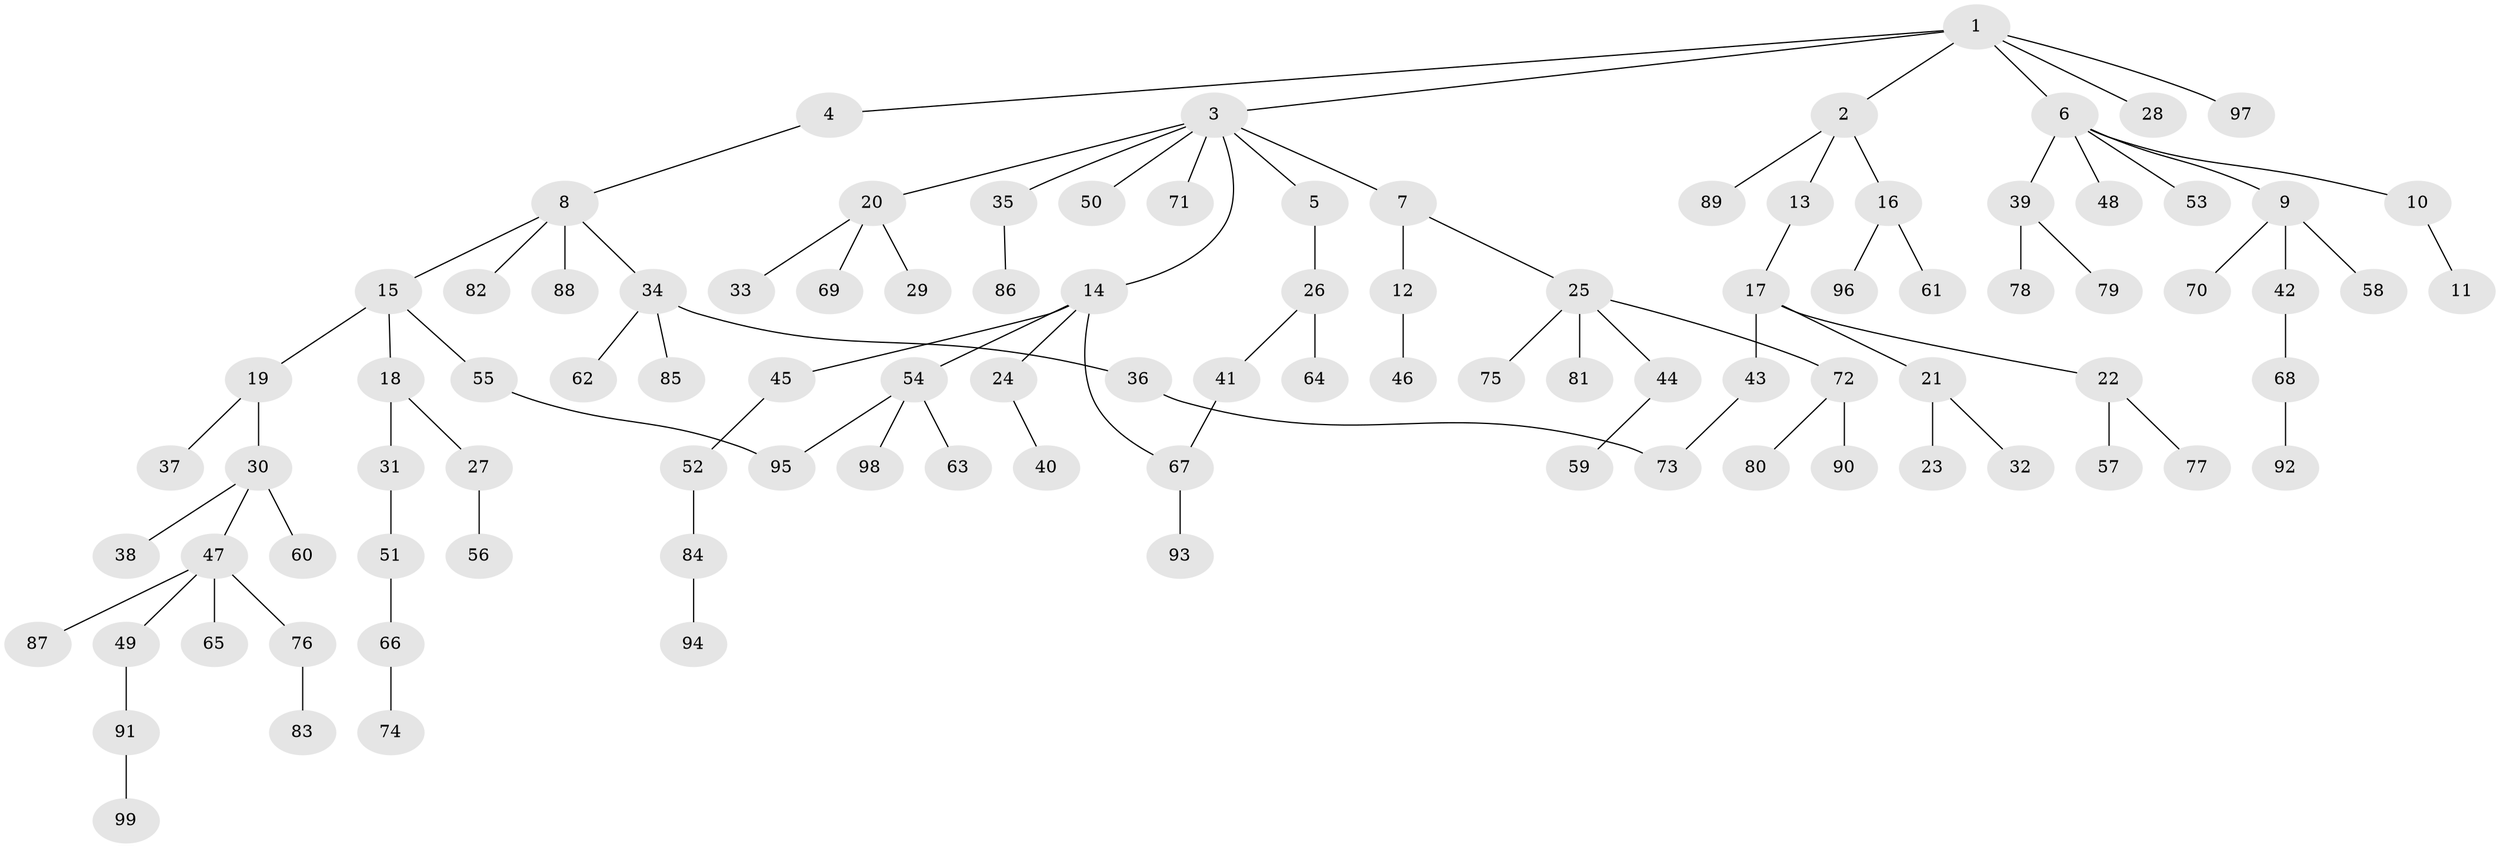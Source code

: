 // coarse degree distribution, {12: 0.014285714285714285, 5: 0.014285714285714285, 2: 0.2571428571428571, 3: 0.08571428571428572, 8: 0.014285714285714285, 6: 0.02857142857142857, 4: 0.05714285714285714, 1: 0.5285714285714286}
// Generated by graph-tools (version 1.1) at 2025/41/03/06/25 10:41:27]
// undirected, 99 vertices, 101 edges
graph export_dot {
graph [start="1"]
  node [color=gray90,style=filled];
  1;
  2;
  3;
  4;
  5;
  6;
  7;
  8;
  9;
  10;
  11;
  12;
  13;
  14;
  15;
  16;
  17;
  18;
  19;
  20;
  21;
  22;
  23;
  24;
  25;
  26;
  27;
  28;
  29;
  30;
  31;
  32;
  33;
  34;
  35;
  36;
  37;
  38;
  39;
  40;
  41;
  42;
  43;
  44;
  45;
  46;
  47;
  48;
  49;
  50;
  51;
  52;
  53;
  54;
  55;
  56;
  57;
  58;
  59;
  60;
  61;
  62;
  63;
  64;
  65;
  66;
  67;
  68;
  69;
  70;
  71;
  72;
  73;
  74;
  75;
  76;
  77;
  78;
  79;
  80;
  81;
  82;
  83;
  84;
  85;
  86;
  87;
  88;
  89;
  90;
  91;
  92;
  93;
  94;
  95;
  96;
  97;
  98;
  99;
  1 -- 2;
  1 -- 3;
  1 -- 4;
  1 -- 6;
  1 -- 28;
  1 -- 97;
  2 -- 13;
  2 -- 16;
  2 -- 89;
  3 -- 5;
  3 -- 7;
  3 -- 14;
  3 -- 20;
  3 -- 35;
  3 -- 50;
  3 -- 71;
  4 -- 8;
  5 -- 26;
  6 -- 9;
  6 -- 10;
  6 -- 39;
  6 -- 48;
  6 -- 53;
  7 -- 12;
  7 -- 25;
  8 -- 15;
  8 -- 34;
  8 -- 82;
  8 -- 88;
  9 -- 42;
  9 -- 58;
  9 -- 70;
  10 -- 11;
  12 -- 46;
  13 -- 17;
  14 -- 24;
  14 -- 45;
  14 -- 54;
  14 -- 67;
  15 -- 18;
  15 -- 19;
  15 -- 55;
  16 -- 61;
  16 -- 96;
  17 -- 21;
  17 -- 22;
  17 -- 43;
  18 -- 27;
  18 -- 31;
  19 -- 30;
  19 -- 37;
  20 -- 29;
  20 -- 33;
  20 -- 69;
  21 -- 23;
  21 -- 32;
  22 -- 57;
  22 -- 77;
  24 -- 40;
  25 -- 44;
  25 -- 72;
  25 -- 75;
  25 -- 81;
  26 -- 41;
  26 -- 64;
  27 -- 56;
  30 -- 38;
  30 -- 47;
  30 -- 60;
  31 -- 51;
  34 -- 36;
  34 -- 62;
  34 -- 85;
  35 -- 86;
  36 -- 73;
  39 -- 78;
  39 -- 79;
  41 -- 67;
  42 -- 68;
  43 -- 73;
  44 -- 59;
  45 -- 52;
  47 -- 49;
  47 -- 65;
  47 -- 76;
  47 -- 87;
  49 -- 91;
  51 -- 66;
  52 -- 84;
  54 -- 63;
  54 -- 98;
  54 -- 95;
  55 -- 95;
  66 -- 74;
  67 -- 93;
  68 -- 92;
  72 -- 80;
  72 -- 90;
  76 -- 83;
  84 -- 94;
  91 -- 99;
}
